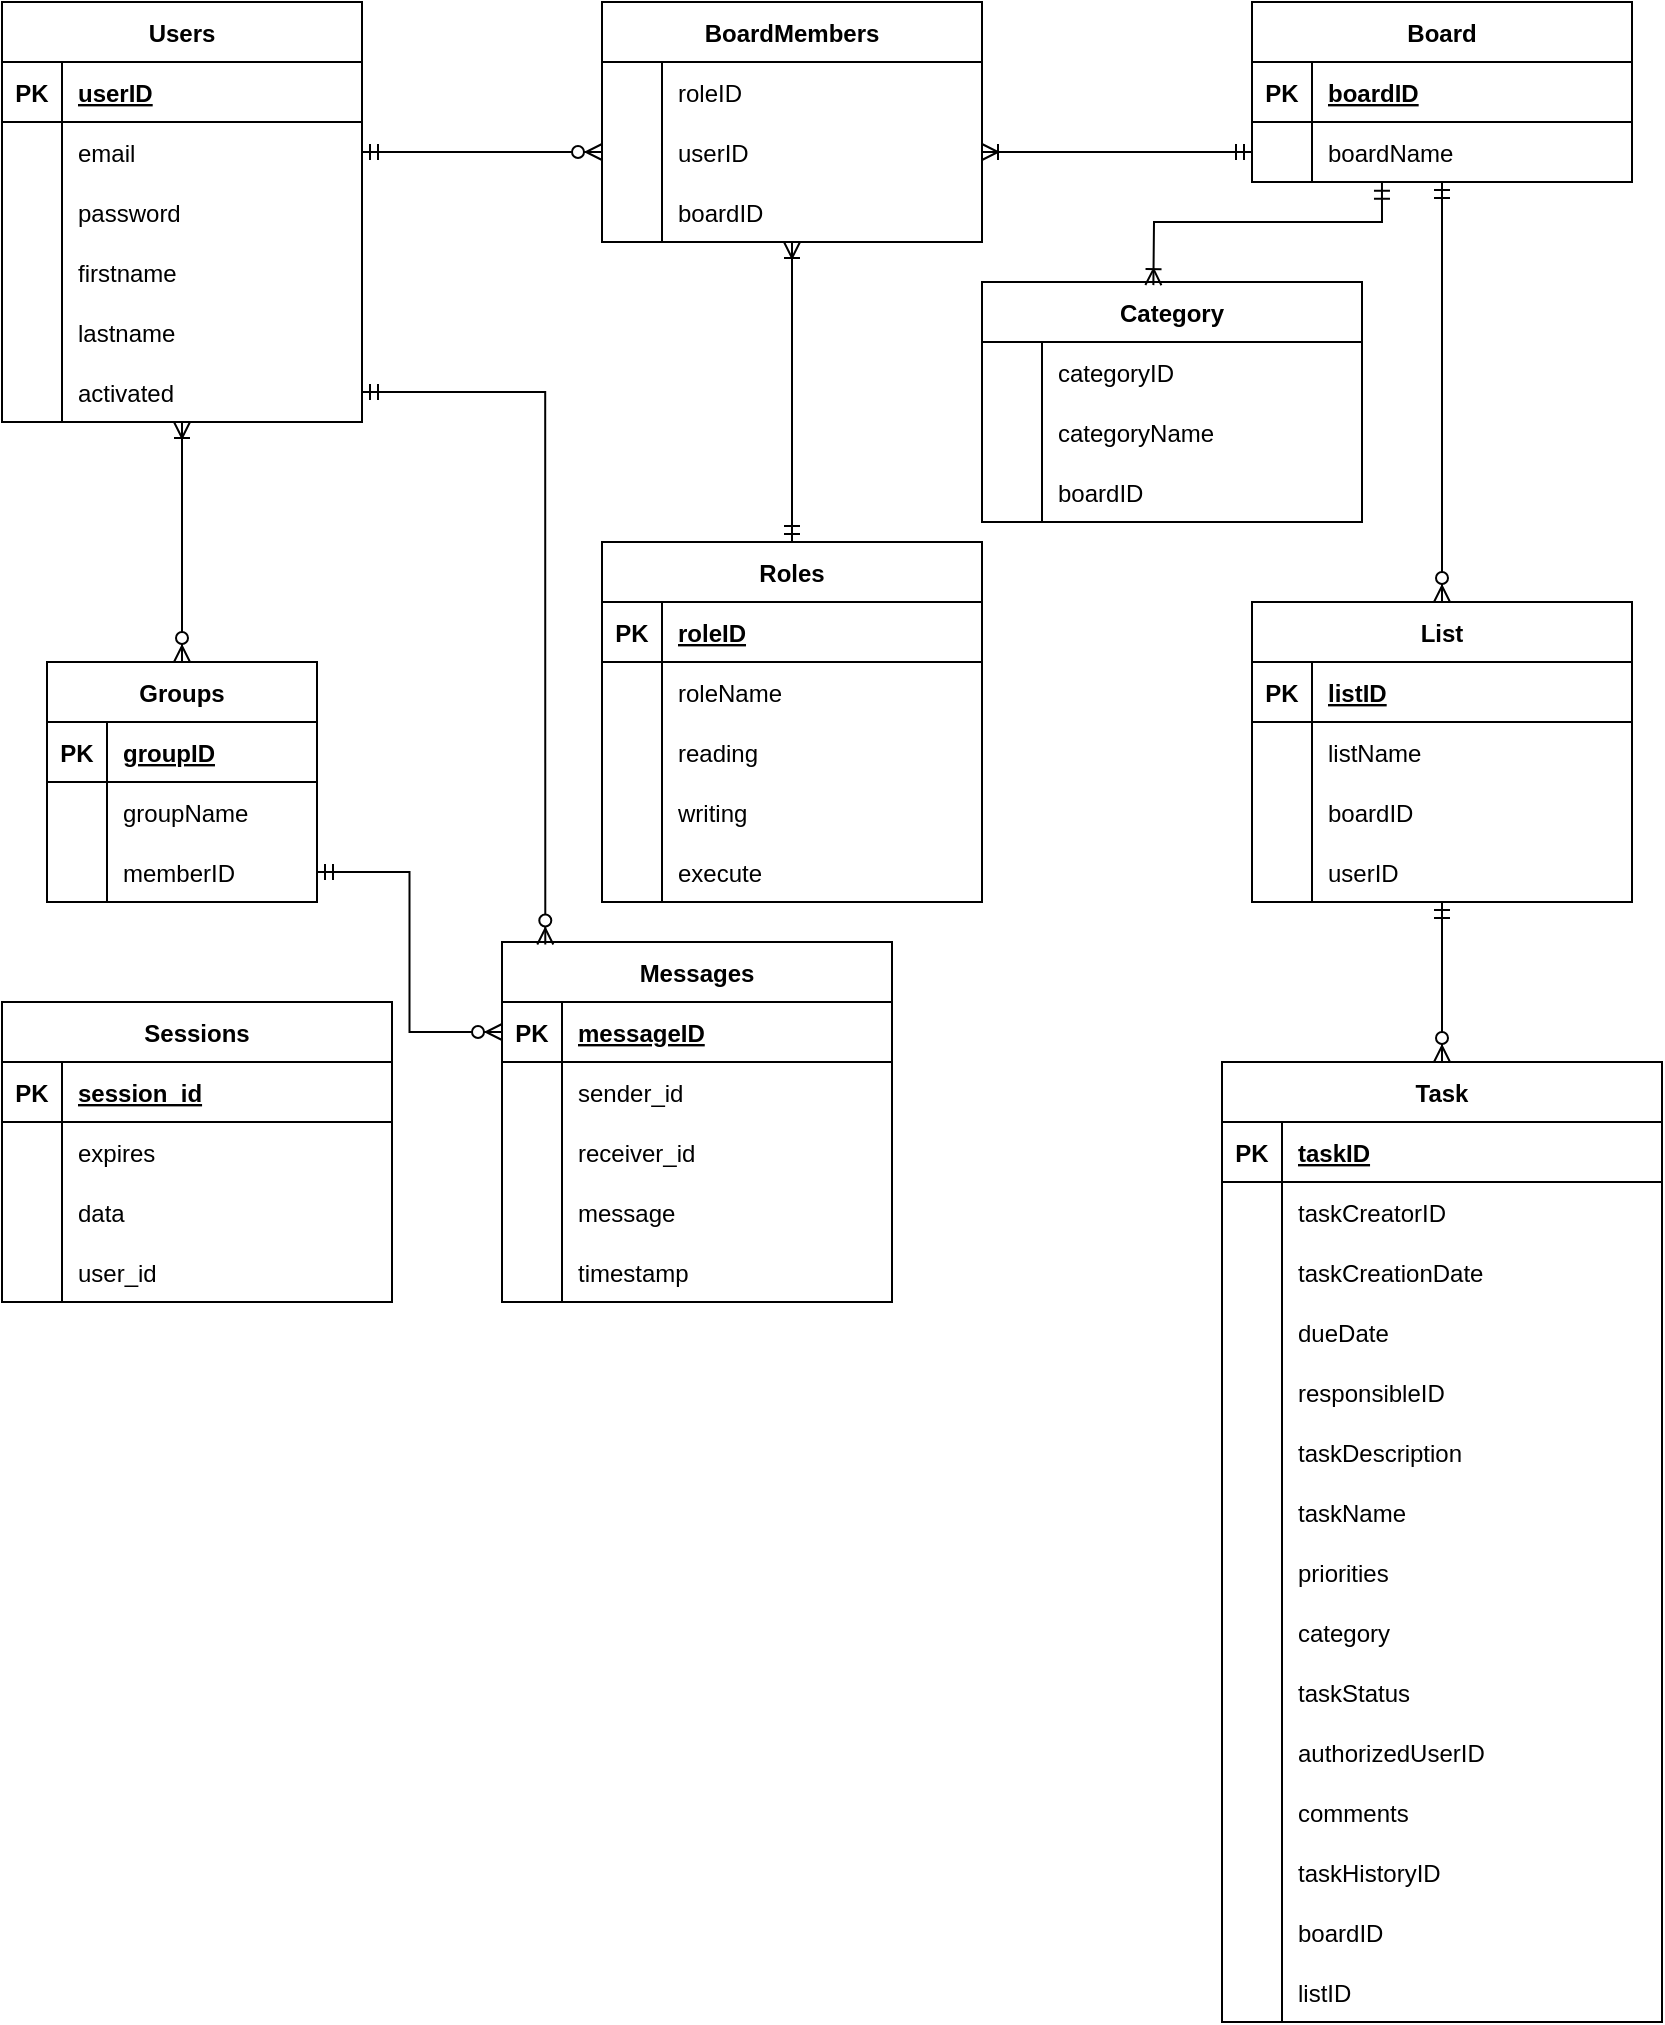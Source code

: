 <mxfile version="26.0.4">
  <diagram id="R2lEEEUBdFMjLlhIrx00" name="Page-1">
    <mxGraphModel dx="1290" dy="629" grid="1" gridSize="10" guides="1" tooltips="1" connect="1" arrows="1" fold="1" page="1" pageScale="1" pageWidth="850" pageHeight="1100" math="0" shadow="0" extFonts="Permanent Marker^https://fonts.googleapis.com/css?family=Permanent+Marker">
      <root>
        <mxCell id="0" />
        <mxCell id="1" parent="0" />
        <mxCell id="H14vQHtZ-bn7fhnPYfxh-172" value="Board" style="shape=table;startSize=30;container=1;collapsible=1;childLayout=tableLayout;fixedRows=1;rowLines=0;fontStyle=1;align=center;resizeLast=1;" parent="1" vertex="1">
          <mxGeometry x="645" y="20" width="190" height="90" as="geometry" />
        </mxCell>
        <mxCell id="H14vQHtZ-bn7fhnPYfxh-173" value="" style="shape=partialRectangle;collapsible=0;dropTarget=0;pointerEvents=0;fillColor=none;points=[[0,0.5],[1,0.5]];portConstraint=eastwest;top=0;left=0;right=0;bottom=1;" parent="H14vQHtZ-bn7fhnPYfxh-172" vertex="1">
          <mxGeometry y="30" width="190" height="30" as="geometry" />
        </mxCell>
        <mxCell id="H14vQHtZ-bn7fhnPYfxh-174" value="PK" style="shape=partialRectangle;overflow=hidden;connectable=0;fillColor=none;top=0;left=0;bottom=0;right=0;fontStyle=1;" parent="H14vQHtZ-bn7fhnPYfxh-173" vertex="1">
          <mxGeometry width="30" height="30" as="geometry">
            <mxRectangle width="30" height="30" as="alternateBounds" />
          </mxGeometry>
        </mxCell>
        <mxCell id="H14vQHtZ-bn7fhnPYfxh-175" value="boardID" style="shape=partialRectangle;overflow=hidden;connectable=0;fillColor=none;top=0;left=0;bottom=0;right=0;align=left;spacingLeft=6;fontStyle=5;" parent="H14vQHtZ-bn7fhnPYfxh-173" vertex="1">
          <mxGeometry x="30" width="160" height="30" as="geometry">
            <mxRectangle width="160" height="30" as="alternateBounds" />
          </mxGeometry>
        </mxCell>
        <mxCell id="H14vQHtZ-bn7fhnPYfxh-176" value="" style="shape=partialRectangle;collapsible=0;dropTarget=0;pointerEvents=0;fillColor=none;points=[[0,0.5],[1,0.5]];portConstraint=eastwest;top=0;left=0;right=0;bottom=0;" parent="H14vQHtZ-bn7fhnPYfxh-172" vertex="1">
          <mxGeometry y="60" width="190" height="30" as="geometry" />
        </mxCell>
        <mxCell id="H14vQHtZ-bn7fhnPYfxh-177" value="" style="shape=partialRectangle;overflow=hidden;connectable=0;fillColor=none;top=0;left=0;bottom=0;right=0;" parent="H14vQHtZ-bn7fhnPYfxh-176" vertex="1">
          <mxGeometry width="30" height="30" as="geometry">
            <mxRectangle width="30" height="30" as="alternateBounds" />
          </mxGeometry>
        </mxCell>
        <mxCell id="H14vQHtZ-bn7fhnPYfxh-178" value="boardName" style="shape=partialRectangle;overflow=hidden;connectable=0;fillColor=none;top=0;left=0;bottom=0;right=0;align=left;spacingLeft=6;" parent="H14vQHtZ-bn7fhnPYfxh-176" vertex="1">
          <mxGeometry x="30" width="160" height="30" as="geometry">
            <mxRectangle width="160" height="30" as="alternateBounds" />
          </mxGeometry>
        </mxCell>
        <mxCell id="H14vQHtZ-bn7fhnPYfxh-179" value="List" style="shape=table;startSize=30;container=1;collapsible=1;childLayout=tableLayout;fixedRows=1;rowLines=0;fontStyle=1;align=center;resizeLast=1;" parent="1" vertex="1">
          <mxGeometry x="645" y="320" width="190" height="150" as="geometry" />
        </mxCell>
        <mxCell id="H14vQHtZ-bn7fhnPYfxh-180" value="" style="shape=partialRectangle;collapsible=0;dropTarget=0;pointerEvents=0;fillColor=none;points=[[0,0.5],[1,0.5]];portConstraint=eastwest;top=0;left=0;right=0;bottom=1;" parent="H14vQHtZ-bn7fhnPYfxh-179" vertex="1">
          <mxGeometry y="30" width="190" height="30" as="geometry" />
        </mxCell>
        <mxCell id="H14vQHtZ-bn7fhnPYfxh-181" value="PK" style="shape=partialRectangle;overflow=hidden;connectable=0;fillColor=none;top=0;left=0;bottom=0;right=0;fontStyle=1;" parent="H14vQHtZ-bn7fhnPYfxh-180" vertex="1">
          <mxGeometry width="30" height="30" as="geometry">
            <mxRectangle width="30" height="30" as="alternateBounds" />
          </mxGeometry>
        </mxCell>
        <mxCell id="H14vQHtZ-bn7fhnPYfxh-182" value="listID" style="shape=partialRectangle;overflow=hidden;connectable=0;fillColor=none;top=0;left=0;bottom=0;right=0;align=left;spacingLeft=6;fontStyle=5;" parent="H14vQHtZ-bn7fhnPYfxh-180" vertex="1">
          <mxGeometry x="30" width="160" height="30" as="geometry">
            <mxRectangle width="160" height="30" as="alternateBounds" />
          </mxGeometry>
        </mxCell>
        <mxCell id="H14vQHtZ-bn7fhnPYfxh-183" value="" style="shape=partialRectangle;collapsible=0;dropTarget=0;pointerEvents=0;fillColor=none;points=[[0,0.5],[1,0.5]];portConstraint=eastwest;top=0;left=0;right=0;bottom=0;" parent="H14vQHtZ-bn7fhnPYfxh-179" vertex="1">
          <mxGeometry y="60" width="190" height="30" as="geometry" />
        </mxCell>
        <mxCell id="H14vQHtZ-bn7fhnPYfxh-184" value="" style="shape=partialRectangle;overflow=hidden;connectable=0;fillColor=none;top=0;left=0;bottom=0;right=0;" parent="H14vQHtZ-bn7fhnPYfxh-183" vertex="1">
          <mxGeometry width="30" height="30" as="geometry">
            <mxRectangle width="30" height="30" as="alternateBounds" />
          </mxGeometry>
        </mxCell>
        <mxCell id="H14vQHtZ-bn7fhnPYfxh-185" value="listName" style="shape=partialRectangle;overflow=hidden;connectable=0;fillColor=none;top=0;left=0;bottom=0;right=0;align=left;spacingLeft=6;" parent="H14vQHtZ-bn7fhnPYfxh-183" vertex="1">
          <mxGeometry x="30" width="160" height="30" as="geometry">
            <mxRectangle width="160" height="30" as="alternateBounds" />
          </mxGeometry>
        </mxCell>
        <mxCell id="H14vQHtZ-bn7fhnPYfxh-186" value="" style="shape=partialRectangle;collapsible=0;dropTarget=0;pointerEvents=0;fillColor=none;points=[[0,0.5],[1,0.5]];portConstraint=eastwest;top=0;left=0;right=0;bottom=0;" parent="H14vQHtZ-bn7fhnPYfxh-179" vertex="1">
          <mxGeometry y="90" width="190" height="30" as="geometry" />
        </mxCell>
        <mxCell id="H14vQHtZ-bn7fhnPYfxh-187" value="" style="shape=partialRectangle;overflow=hidden;connectable=0;fillColor=none;top=0;left=0;bottom=0;right=0;" parent="H14vQHtZ-bn7fhnPYfxh-186" vertex="1">
          <mxGeometry width="30" height="30" as="geometry">
            <mxRectangle width="30" height="30" as="alternateBounds" />
          </mxGeometry>
        </mxCell>
        <mxCell id="H14vQHtZ-bn7fhnPYfxh-188" value="boardID" style="shape=partialRectangle;overflow=hidden;connectable=0;fillColor=none;top=0;left=0;bottom=0;right=0;align=left;spacingLeft=6;" parent="H14vQHtZ-bn7fhnPYfxh-186" vertex="1">
          <mxGeometry x="30" width="160" height="30" as="geometry">
            <mxRectangle width="160" height="30" as="alternateBounds" />
          </mxGeometry>
        </mxCell>
        <mxCell id="H14vQHtZ-bn7fhnPYfxh-189" value="" style="shape=partialRectangle;collapsible=0;dropTarget=0;pointerEvents=0;fillColor=none;points=[[0,0.5],[1,0.5]];portConstraint=eastwest;top=0;left=0;right=0;bottom=0;" parent="H14vQHtZ-bn7fhnPYfxh-179" vertex="1">
          <mxGeometry y="120" width="190" height="30" as="geometry" />
        </mxCell>
        <mxCell id="H14vQHtZ-bn7fhnPYfxh-190" value="" style="shape=partialRectangle;overflow=hidden;connectable=0;fillColor=none;top=0;left=0;bottom=0;right=0;" parent="H14vQHtZ-bn7fhnPYfxh-189" vertex="1">
          <mxGeometry width="30" height="30" as="geometry">
            <mxRectangle width="30" height="30" as="alternateBounds" />
          </mxGeometry>
        </mxCell>
        <mxCell id="H14vQHtZ-bn7fhnPYfxh-191" value="userID" style="shape=partialRectangle;overflow=hidden;connectable=0;fillColor=none;top=0;left=0;bottom=0;right=0;align=left;spacingLeft=6;" parent="H14vQHtZ-bn7fhnPYfxh-189" vertex="1">
          <mxGeometry x="30" width="160" height="30" as="geometry">
            <mxRectangle width="160" height="30" as="alternateBounds" />
          </mxGeometry>
        </mxCell>
        <mxCell id="H14vQHtZ-bn7fhnPYfxh-192" value="Users" style="shape=table;startSize=30;container=1;collapsible=1;childLayout=tableLayout;fixedRows=1;rowLines=0;fontStyle=1;align=center;resizeLast=1;" parent="1" vertex="1">
          <mxGeometry x="20" y="20" width="180" height="210" as="geometry" />
        </mxCell>
        <mxCell id="H14vQHtZ-bn7fhnPYfxh-193" value="" style="shape=partialRectangle;collapsible=0;dropTarget=0;pointerEvents=0;fillColor=none;points=[[0,0.5],[1,0.5]];portConstraint=eastwest;top=0;left=0;right=0;bottom=1;" parent="H14vQHtZ-bn7fhnPYfxh-192" vertex="1">
          <mxGeometry y="30" width="180" height="30" as="geometry" />
        </mxCell>
        <mxCell id="H14vQHtZ-bn7fhnPYfxh-194" value="PK" style="shape=partialRectangle;overflow=hidden;connectable=0;fillColor=none;top=0;left=0;bottom=0;right=0;fontStyle=1;" parent="H14vQHtZ-bn7fhnPYfxh-193" vertex="1">
          <mxGeometry width="30" height="30" as="geometry">
            <mxRectangle width="30" height="30" as="alternateBounds" />
          </mxGeometry>
        </mxCell>
        <mxCell id="H14vQHtZ-bn7fhnPYfxh-195" value="userID" style="shape=partialRectangle;overflow=hidden;connectable=0;fillColor=none;top=0;left=0;bottom=0;right=0;align=left;spacingLeft=6;fontStyle=5;" parent="H14vQHtZ-bn7fhnPYfxh-193" vertex="1">
          <mxGeometry x="30" width="150" height="30" as="geometry">
            <mxRectangle width="150" height="30" as="alternateBounds" />
          </mxGeometry>
        </mxCell>
        <mxCell id="H14vQHtZ-bn7fhnPYfxh-196" value="" style="shape=partialRectangle;collapsible=0;dropTarget=0;pointerEvents=0;fillColor=none;points=[[0,0.5],[1,0.5]];portConstraint=eastwest;top=0;left=0;right=0;bottom=0;" parent="H14vQHtZ-bn7fhnPYfxh-192" vertex="1">
          <mxGeometry y="60" width="180" height="30" as="geometry" />
        </mxCell>
        <mxCell id="H14vQHtZ-bn7fhnPYfxh-197" value="" style="shape=partialRectangle;overflow=hidden;connectable=0;fillColor=none;top=0;left=0;bottom=0;right=0;" parent="H14vQHtZ-bn7fhnPYfxh-196" vertex="1">
          <mxGeometry width="30" height="30" as="geometry">
            <mxRectangle width="30" height="30" as="alternateBounds" />
          </mxGeometry>
        </mxCell>
        <mxCell id="H14vQHtZ-bn7fhnPYfxh-198" value="email" style="shape=partialRectangle;overflow=hidden;connectable=0;fillColor=none;top=0;left=0;bottom=0;right=0;align=left;spacingLeft=6;" parent="H14vQHtZ-bn7fhnPYfxh-196" vertex="1">
          <mxGeometry x="30" width="150" height="30" as="geometry">
            <mxRectangle width="150" height="30" as="alternateBounds" />
          </mxGeometry>
        </mxCell>
        <mxCell id="H14vQHtZ-bn7fhnPYfxh-199" value="" style="shape=partialRectangle;collapsible=0;dropTarget=0;pointerEvents=0;fillColor=none;points=[[0,0.5],[1,0.5]];portConstraint=eastwest;top=0;left=0;right=0;bottom=0;" parent="H14vQHtZ-bn7fhnPYfxh-192" vertex="1">
          <mxGeometry y="90" width="180" height="30" as="geometry" />
        </mxCell>
        <mxCell id="H14vQHtZ-bn7fhnPYfxh-200" value="" style="shape=partialRectangle;overflow=hidden;connectable=0;fillColor=none;top=0;left=0;bottom=0;right=0;" parent="H14vQHtZ-bn7fhnPYfxh-199" vertex="1">
          <mxGeometry width="30" height="30" as="geometry">
            <mxRectangle width="30" height="30" as="alternateBounds" />
          </mxGeometry>
        </mxCell>
        <mxCell id="H14vQHtZ-bn7fhnPYfxh-201" value="password" style="shape=partialRectangle;overflow=hidden;connectable=0;fillColor=none;top=0;left=0;bottom=0;right=0;align=left;spacingLeft=6;" parent="H14vQHtZ-bn7fhnPYfxh-199" vertex="1">
          <mxGeometry x="30" width="150" height="30" as="geometry">
            <mxRectangle width="150" height="30" as="alternateBounds" />
          </mxGeometry>
        </mxCell>
        <mxCell id="H14vQHtZ-bn7fhnPYfxh-202" value="" style="shape=partialRectangle;collapsible=0;dropTarget=0;pointerEvents=0;fillColor=none;points=[[0,0.5],[1,0.5]];portConstraint=eastwest;top=0;left=0;right=0;bottom=0;" parent="H14vQHtZ-bn7fhnPYfxh-192" vertex="1">
          <mxGeometry y="120" width="180" height="30" as="geometry" />
        </mxCell>
        <mxCell id="H14vQHtZ-bn7fhnPYfxh-203" value="" style="shape=partialRectangle;overflow=hidden;connectable=0;fillColor=none;top=0;left=0;bottom=0;right=0;" parent="H14vQHtZ-bn7fhnPYfxh-202" vertex="1">
          <mxGeometry width="30" height="30" as="geometry">
            <mxRectangle width="30" height="30" as="alternateBounds" />
          </mxGeometry>
        </mxCell>
        <mxCell id="H14vQHtZ-bn7fhnPYfxh-204" value="firstname" style="shape=partialRectangle;overflow=hidden;connectable=0;fillColor=none;top=0;left=0;bottom=0;right=0;align=left;spacingLeft=6;" parent="H14vQHtZ-bn7fhnPYfxh-202" vertex="1">
          <mxGeometry x="30" width="150" height="30" as="geometry">
            <mxRectangle width="150" height="30" as="alternateBounds" />
          </mxGeometry>
        </mxCell>
        <mxCell id="H14vQHtZ-bn7fhnPYfxh-205" value="" style="shape=partialRectangle;collapsible=0;dropTarget=0;pointerEvents=0;fillColor=none;points=[[0,0.5],[1,0.5]];portConstraint=eastwest;top=0;left=0;right=0;bottom=0;" parent="H14vQHtZ-bn7fhnPYfxh-192" vertex="1">
          <mxGeometry y="150" width="180" height="30" as="geometry" />
        </mxCell>
        <mxCell id="H14vQHtZ-bn7fhnPYfxh-206" value="" style="shape=partialRectangle;overflow=hidden;connectable=0;fillColor=none;top=0;left=0;bottom=0;right=0;" parent="H14vQHtZ-bn7fhnPYfxh-205" vertex="1">
          <mxGeometry width="30" height="30" as="geometry">
            <mxRectangle width="30" height="30" as="alternateBounds" />
          </mxGeometry>
        </mxCell>
        <mxCell id="H14vQHtZ-bn7fhnPYfxh-207" value="lastname" style="shape=partialRectangle;overflow=hidden;connectable=0;fillColor=none;top=0;left=0;bottom=0;right=0;align=left;spacingLeft=6;" parent="H14vQHtZ-bn7fhnPYfxh-205" vertex="1">
          <mxGeometry x="30" width="150" height="30" as="geometry">
            <mxRectangle width="150" height="30" as="alternateBounds" />
          </mxGeometry>
        </mxCell>
        <mxCell id="H14vQHtZ-bn7fhnPYfxh-208" value="" style="shape=partialRectangle;collapsible=0;dropTarget=0;pointerEvents=0;fillColor=none;points=[[0,0.5],[1,0.5]];portConstraint=eastwest;top=0;left=0;right=0;bottom=0;" parent="H14vQHtZ-bn7fhnPYfxh-192" vertex="1">
          <mxGeometry y="180" width="180" height="30" as="geometry" />
        </mxCell>
        <mxCell id="H14vQHtZ-bn7fhnPYfxh-209" value="" style="shape=partialRectangle;overflow=hidden;connectable=0;fillColor=none;top=0;left=0;bottom=0;right=0;" parent="H14vQHtZ-bn7fhnPYfxh-208" vertex="1">
          <mxGeometry width="30" height="30" as="geometry">
            <mxRectangle width="30" height="30" as="alternateBounds" />
          </mxGeometry>
        </mxCell>
        <mxCell id="H14vQHtZ-bn7fhnPYfxh-210" value="activated" style="shape=partialRectangle;overflow=hidden;connectable=0;fillColor=none;top=0;left=0;bottom=0;right=0;align=left;spacingLeft=6;" parent="H14vQHtZ-bn7fhnPYfxh-208" vertex="1">
          <mxGeometry x="30" width="150" height="30" as="geometry">
            <mxRectangle width="150" height="30" as="alternateBounds" />
          </mxGeometry>
        </mxCell>
        <mxCell id="H14vQHtZ-bn7fhnPYfxh-211" value="Task" style="shape=table;startSize=30;container=1;collapsible=1;childLayout=tableLayout;fixedRows=1;rowLines=0;fontStyle=1;align=center;resizeLast=1;" parent="1" vertex="1">
          <mxGeometry x="630" y="550" width="220" height="480" as="geometry" />
        </mxCell>
        <mxCell id="H14vQHtZ-bn7fhnPYfxh-212" value="" style="shape=partialRectangle;collapsible=0;dropTarget=0;pointerEvents=0;fillColor=none;points=[[0,0.5],[1,0.5]];portConstraint=eastwest;top=0;left=0;right=0;bottom=1;" parent="H14vQHtZ-bn7fhnPYfxh-211" vertex="1">
          <mxGeometry y="30" width="220" height="30" as="geometry" />
        </mxCell>
        <mxCell id="H14vQHtZ-bn7fhnPYfxh-213" value="PK" style="shape=partialRectangle;overflow=hidden;connectable=0;fillColor=none;top=0;left=0;bottom=0;right=0;fontStyle=1;" parent="H14vQHtZ-bn7fhnPYfxh-212" vertex="1">
          <mxGeometry width="30" height="30" as="geometry">
            <mxRectangle width="30" height="30" as="alternateBounds" />
          </mxGeometry>
        </mxCell>
        <mxCell id="H14vQHtZ-bn7fhnPYfxh-214" value="taskID" style="shape=partialRectangle;overflow=hidden;connectable=0;fillColor=none;top=0;left=0;bottom=0;right=0;align=left;spacingLeft=6;fontStyle=5;" parent="H14vQHtZ-bn7fhnPYfxh-212" vertex="1">
          <mxGeometry x="30" width="190" height="30" as="geometry">
            <mxRectangle width="190" height="30" as="alternateBounds" />
          </mxGeometry>
        </mxCell>
        <mxCell id="H14vQHtZ-bn7fhnPYfxh-215" value="" style="shape=partialRectangle;collapsible=0;dropTarget=0;pointerEvents=0;fillColor=none;points=[[0,0.5],[1,0.5]];portConstraint=eastwest;top=0;left=0;right=0;bottom=0;" parent="H14vQHtZ-bn7fhnPYfxh-211" vertex="1">
          <mxGeometry y="60" width="220" height="30" as="geometry" />
        </mxCell>
        <mxCell id="H14vQHtZ-bn7fhnPYfxh-216" value="" style="shape=partialRectangle;overflow=hidden;connectable=0;fillColor=none;top=0;left=0;bottom=0;right=0;" parent="H14vQHtZ-bn7fhnPYfxh-215" vertex="1">
          <mxGeometry width="30" height="30" as="geometry">
            <mxRectangle width="30" height="30" as="alternateBounds" />
          </mxGeometry>
        </mxCell>
        <mxCell id="H14vQHtZ-bn7fhnPYfxh-217" value="taskCreatorID" style="shape=partialRectangle;overflow=hidden;connectable=0;fillColor=none;top=0;left=0;bottom=0;right=0;align=left;spacingLeft=6;" parent="H14vQHtZ-bn7fhnPYfxh-215" vertex="1">
          <mxGeometry x="30" width="190" height="30" as="geometry">
            <mxRectangle width="190" height="30" as="alternateBounds" />
          </mxGeometry>
        </mxCell>
        <mxCell id="H14vQHtZ-bn7fhnPYfxh-221" value="" style="shape=partialRectangle;collapsible=0;dropTarget=0;pointerEvents=0;fillColor=none;points=[[0,0.5],[1,0.5]];portConstraint=eastwest;top=0;left=0;right=0;bottom=0;" parent="H14vQHtZ-bn7fhnPYfxh-211" vertex="1">
          <mxGeometry y="90" width="220" height="30" as="geometry" />
        </mxCell>
        <mxCell id="H14vQHtZ-bn7fhnPYfxh-222" value="" style="shape=partialRectangle;overflow=hidden;connectable=0;fillColor=none;top=0;left=0;bottom=0;right=0;" parent="H14vQHtZ-bn7fhnPYfxh-221" vertex="1">
          <mxGeometry width="30" height="30" as="geometry">
            <mxRectangle width="30" height="30" as="alternateBounds" />
          </mxGeometry>
        </mxCell>
        <mxCell id="H14vQHtZ-bn7fhnPYfxh-223" value="taskCreationDate" style="shape=partialRectangle;overflow=hidden;connectable=0;fillColor=none;top=0;left=0;bottom=0;right=0;align=left;spacingLeft=6;" parent="H14vQHtZ-bn7fhnPYfxh-221" vertex="1">
          <mxGeometry x="30" width="190" height="30" as="geometry">
            <mxRectangle width="190" height="30" as="alternateBounds" />
          </mxGeometry>
        </mxCell>
        <mxCell id="H14vQHtZ-bn7fhnPYfxh-224" value="" style="shape=partialRectangle;collapsible=0;dropTarget=0;pointerEvents=0;fillColor=none;points=[[0,0.5],[1,0.5]];portConstraint=eastwest;top=0;left=0;right=0;bottom=0;" parent="H14vQHtZ-bn7fhnPYfxh-211" vertex="1">
          <mxGeometry y="120" width="220" height="30" as="geometry" />
        </mxCell>
        <mxCell id="H14vQHtZ-bn7fhnPYfxh-225" value="" style="shape=partialRectangle;overflow=hidden;connectable=0;fillColor=none;top=0;left=0;bottom=0;right=0;" parent="H14vQHtZ-bn7fhnPYfxh-224" vertex="1">
          <mxGeometry width="30" height="30" as="geometry">
            <mxRectangle width="30" height="30" as="alternateBounds" />
          </mxGeometry>
        </mxCell>
        <mxCell id="H14vQHtZ-bn7fhnPYfxh-226" value="dueDate" style="shape=partialRectangle;overflow=hidden;connectable=0;fillColor=none;top=0;left=0;bottom=0;right=0;align=left;spacingLeft=6;" parent="H14vQHtZ-bn7fhnPYfxh-224" vertex="1">
          <mxGeometry x="30" width="190" height="30" as="geometry">
            <mxRectangle width="190" height="30" as="alternateBounds" />
          </mxGeometry>
        </mxCell>
        <mxCell id="H14vQHtZ-bn7fhnPYfxh-227" value="" style="shape=partialRectangle;collapsible=0;dropTarget=0;pointerEvents=0;fillColor=none;points=[[0,0.5],[1,0.5]];portConstraint=eastwest;top=0;left=0;right=0;bottom=0;" parent="H14vQHtZ-bn7fhnPYfxh-211" vertex="1">
          <mxGeometry y="150" width="220" height="30" as="geometry" />
        </mxCell>
        <mxCell id="H14vQHtZ-bn7fhnPYfxh-228" value="" style="shape=partialRectangle;overflow=hidden;connectable=0;fillColor=none;top=0;left=0;bottom=0;right=0;" parent="H14vQHtZ-bn7fhnPYfxh-227" vertex="1">
          <mxGeometry width="30" height="30" as="geometry">
            <mxRectangle width="30" height="30" as="alternateBounds" />
          </mxGeometry>
        </mxCell>
        <mxCell id="H14vQHtZ-bn7fhnPYfxh-229" value="responsibleID" style="shape=partialRectangle;overflow=hidden;connectable=0;fillColor=none;top=0;left=0;bottom=0;right=0;align=left;spacingLeft=6;" parent="H14vQHtZ-bn7fhnPYfxh-227" vertex="1">
          <mxGeometry x="30" width="190" height="30" as="geometry">
            <mxRectangle width="190" height="30" as="alternateBounds" />
          </mxGeometry>
        </mxCell>
        <mxCell id="H14vQHtZ-bn7fhnPYfxh-230" value="" style="shape=partialRectangle;collapsible=0;dropTarget=0;pointerEvents=0;fillColor=none;points=[[0,0.5],[1,0.5]];portConstraint=eastwest;top=0;left=0;right=0;bottom=0;" parent="H14vQHtZ-bn7fhnPYfxh-211" vertex="1">
          <mxGeometry y="180" width="220" height="30" as="geometry" />
        </mxCell>
        <mxCell id="H14vQHtZ-bn7fhnPYfxh-231" value="" style="shape=partialRectangle;overflow=hidden;connectable=0;fillColor=none;top=0;left=0;bottom=0;right=0;" parent="H14vQHtZ-bn7fhnPYfxh-230" vertex="1">
          <mxGeometry width="30" height="30" as="geometry">
            <mxRectangle width="30" height="30" as="alternateBounds" />
          </mxGeometry>
        </mxCell>
        <mxCell id="H14vQHtZ-bn7fhnPYfxh-232" value="taskDescription" style="shape=partialRectangle;overflow=hidden;connectable=0;fillColor=none;top=0;left=0;bottom=0;right=0;align=left;spacingLeft=6;" parent="H14vQHtZ-bn7fhnPYfxh-230" vertex="1">
          <mxGeometry x="30" width="190" height="30" as="geometry">
            <mxRectangle width="190" height="30" as="alternateBounds" />
          </mxGeometry>
        </mxCell>
        <mxCell id="H14vQHtZ-bn7fhnPYfxh-233" value="" style="shape=partialRectangle;collapsible=0;dropTarget=0;pointerEvents=0;fillColor=none;points=[[0,0.5],[1,0.5]];portConstraint=eastwest;top=0;left=0;right=0;bottom=0;" parent="H14vQHtZ-bn7fhnPYfxh-211" vertex="1">
          <mxGeometry y="210" width="220" height="30" as="geometry" />
        </mxCell>
        <mxCell id="H14vQHtZ-bn7fhnPYfxh-234" value="" style="shape=partialRectangle;overflow=hidden;connectable=0;fillColor=none;top=0;left=0;bottom=0;right=0;" parent="H14vQHtZ-bn7fhnPYfxh-233" vertex="1">
          <mxGeometry width="30" height="30" as="geometry">
            <mxRectangle width="30" height="30" as="alternateBounds" />
          </mxGeometry>
        </mxCell>
        <mxCell id="H14vQHtZ-bn7fhnPYfxh-235" value="taskName" style="shape=partialRectangle;overflow=hidden;connectable=0;fillColor=none;top=0;left=0;bottom=0;right=0;align=left;spacingLeft=6;" parent="H14vQHtZ-bn7fhnPYfxh-233" vertex="1">
          <mxGeometry x="30" width="190" height="30" as="geometry">
            <mxRectangle width="190" height="30" as="alternateBounds" />
          </mxGeometry>
        </mxCell>
        <mxCell id="H14vQHtZ-bn7fhnPYfxh-236" value="" style="shape=partialRectangle;collapsible=0;dropTarget=0;pointerEvents=0;fillColor=none;points=[[0,0.5],[1,0.5]];portConstraint=eastwest;top=0;left=0;right=0;bottom=0;" parent="H14vQHtZ-bn7fhnPYfxh-211" vertex="1">
          <mxGeometry y="240" width="220" height="30" as="geometry" />
        </mxCell>
        <mxCell id="H14vQHtZ-bn7fhnPYfxh-237" value="" style="shape=partialRectangle;overflow=hidden;connectable=0;fillColor=none;top=0;left=0;bottom=0;right=0;" parent="H14vQHtZ-bn7fhnPYfxh-236" vertex="1">
          <mxGeometry width="30" height="30" as="geometry">
            <mxRectangle width="30" height="30" as="alternateBounds" />
          </mxGeometry>
        </mxCell>
        <mxCell id="H14vQHtZ-bn7fhnPYfxh-238" value="priorities" style="shape=partialRectangle;overflow=hidden;connectable=0;fillColor=none;top=0;left=0;bottom=0;right=0;align=left;spacingLeft=6;" parent="H14vQHtZ-bn7fhnPYfxh-236" vertex="1">
          <mxGeometry x="30" width="190" height="30" as="geometry">
            <mxRectangle width="190" height="30" as="alternateBounds" />
          </mxGeometry>
        </mxCell>
        <mxCell id="H14vQHtZ-bn7fhnPYfxh-239" value="" style="shape=partialRectangle;collapsible=0;dropTarget=0;pointerEvents=0;fillColor=none;points=[[0,0.5],[1,0.5]];portConstraint=eastwest;top=0;left=0;right=0;bottom=0;" parent="H14vQHtZ-bn7fhnPYfxh-211" vertex="1">
          <mxGeometry y="270" width="220" height="30" as="geometry" />
        </mxCell>
        <mxCell id="H14vQHtZ-bn7fhnPYfxh-240" value="" style="shape=partialRectangle;overflow=hidden;connectable=0;fillColor=none;top=0;left=0;bottom=0;right=0;" parent="H14vQHtZ-bn7fhnPYfxh-239" vertex="1">
          <mxGeometry width="30" height="30" as="geometry">
            <mxRectangle width="30" height="30" as="alternateBounds" />
          </mxGeometry>
        </mxCell>
        <mxCell id="H14vQHtZ-bn7fhnPYfxh-241" value="category" style="shape=partialRectangle;overflow=hidden;connectable=0;fillColor=none;top=0;left=0;bottom=0;right=0;align=left;spacingLeft=6;" parent="H14vQHtZ-bn7fhnPYfxh-239" vertex="1">
          <mxGeometry x="30" width="190" height="30" as="geometry">
            <mxRectangle width="190" height="30" as="alternateBounds" />
          </mxGeometry>
        </mxCell>
        <mxCell id="H14vQHtZ-bn7fhnPYfxh-242" value="" style="shape=partialRectangle;collapsible=0;dropTarget=0;pointerEvents=0;fillColor=none;points=[[0,0.5],[1,0.5]];portConstraint=eastwest;top=0;left=0;right=0;bottom=0;" parent="H14vQHtZ-bn7fhnPYfxh-211" vertex="1">
          <mxGeometry y="300" width="220" height="30" as="geometry" />
        </mxCell>
        <mxCell id="H14vQHtZ-bn7fhnPYfxh-243" value="" style="shape=partialRectangle;overflow=hidden;connectable=0;fillColor=none;top=0;left=0;bottom=0;right=0;" parent="H14vQHtZ-bn7fhnPYfxh-242" vertex="1">
          <mxGeometry width="30" height="30" as="geometry">
            <mxRectangle width="30" height="30" as="alternateBounds" />
          </mxGeometry>
        </mxCell>
        <mxCell id="H14vQHtZ-bn7fhnPYfxh-244" value="taskStatus" style="shape=partialRectangle;overflow=hidden;connectable=0;fillColor=none;top=0;left=0;bottom=0;right=0;align=left;spacingLeft=6;" parent="H14vQHtZ-bn7fhnPYfxh-242" vertex="1">
          <mxGeometry x="30" width="190" height="30" as="geometry">
            <mxRectangle width="190" height="30" as="alternateBounds" />
          </mxGeometry>
        </mxCell>
        <mxCell id="H14vQHtZ-bn7fhnPYfxh-245" value="" style="shape=partialRectangle;collapsible=0;dropTarget=0;pointerEvents=0;fillColor=none;points=[[0,0.5],[1,0.5]];portConstraint=eastwest;top=0;left=0;right=0;bottom=0;" parent="H14vQHtZ-bn7fhnPYfxh-211" vertex="1">
          <mxGeometry y="330" width="220" height="30" as="geometry" />
        </mxCell>
        <mxCell id="H14vQHtZ-bn7fhnPYfxh-246" value="" style="shape=partialRectangle;overflow=hidden;connectable=0;fillColor=none;top=0;left=0;bottom=0;right=0;" parent="H14vQHtZ-bn7fhnPYfxh-245" vertex="1">
          <mxGeometry width="30" height="30" as="geometry">
            <mxRectangle width="30" height="30" as="alternateBounds" />
          </mxGeometry>
        </mxCell>
        <mxCell id="H14vQHtZ-bn7fhnPYfxh-247" value="authorizedUserID" style="shape=partialRectangle;overflow=hidden;connectable=0;fillColor=none;top=0;left=0;bottom=0;right=0;align=left;spacingLeft=6;" parent="H14vQHtZ-bn7fhnPYfxh-245" vertex="1">
          <mxGeometry x="30" width="190" height="30" as="geometry">
            <mxRectangle width="190" height="30" as="alternateBounds" />
          </mxGeometry>
        </mxCell>
        <mxCell id="H14vQHtZ-bn7fhnPYfxh-248" value="" style="shape=partialRectangle;collapsible=0;dropTarget=0;pointerEvents=0;fillColor=none;points=[[0,0.5],[1,0.5]];portConstraint=eastwest;top=0;left=0;right=0;bottom=0;" parent="H14vQHtZ-bn7fhnPYfxh-211" vertex="1">
          <mxGeometry y="360" width="220" height="30" as="geometry" />
        </mxCell>
        <mxCell id="H14vQHtZ-bn7fhnPYfxh-249" value="" style="shape=partialRectangle;overflow=hidden;connectable=0;fillColor=none;top=0;left=0;bottom=0;right=0;" parent="H14vQHtZ-bn7fhnPYfxh-248" vertex="1">
          <mxGeometry width="30" height="30" as="geometry">
            <mxRectangle width="30" height="30" as="alternateBounds" />
          </mxGeometry>
        </mxCell>
        <mxCell id="H14vQHtZ-bn7fhnPYfxh-250" value="comments" style="shape=partialRectangle;overflow=hidden;connectable=0;fillColor=none;top=0;left=0;bottom=0;right=0;align=left;spacingLeft=6;" parent="H14vQHtZ-bn7fhnPYfxh-248" vertex="1">
          <mxGeometry x="30" width="190" height="30" as="geometry">
            <mxRectangle width="190" height="30" as="alternateBounds" />
          </mxGeometry>
        </mxCell>
        <mxCell id="H14vQHtZ-bn7fhnPYfxh-251" value="" style="shape=partialRectangle;collapsible=0;dropTarget=0;pointerEvents=0;fillColor=none;points=[[0,0.5],[1,0.5]];portConstraint=eastwest;top=0;left=0;right=0;bottom=0;" parent="H14vQHtZ-bn7fhnPYfxh-211" vertex="1">
          <mxGeometry y="390" width="220" height="30" as="geometry" />
        </mxCell>
        <mxCell id="H14vQHtZ-bn7fhnPYfxh-252" value="" style="shape=partialRectangle;overflow=hidden;connectable=0;fillColor=none;top=0;left=0;bottom=0;right=0;" parent="H14vQHtZ-bn7fhnPYfxh-251" vertex="1">
          <mxGeometry width="30" height="30" as="geometry">
            <mxRectangle width="30" height="30" as="alternateBounds" />
          </mxGeometry>
        </mxCell>
        <mxCell id="H14vQHtZ-bn7fhnPYfxh-253" value="taskHistoryID" style="shape=partialRectangle;overflow=hidden;connectable=0;fillColor=none;top=0;left=0;bottom=0;right=0;align=left;spacingLeft=6;" parent="H14vQHtZ-bn7fhnPYfxh-251" vertex="1">
          <mxGeometry x="30" width="190" height="30" as="geometry">
            <mxRectangle width="190" height="30" as="alternateBounds" />
          </mxGeometry>
        </mxCell>
        <mxCell id="H14vQHtZ-bn7fhnPYfxh-254" value="" style="shape=partialRectangle;collapsible=0;dropTarget=0;pointerEvents=0;fillColor=none;points=[[0,0.5],[1,0.5]];portConstraint=eastwest;top=0;left=0;right=0;bottom=0;" parent="H14vQHtZ-bn7fhnPYfxh-211" vertex="1">
          <mxGeometry y="420" width="220" height="30" as="geometry" />
        </mxCell>
        <mxCell id="H14vQHtZ-bn7fhnPYfxh-255" value="" style="shape=partialRectangle;overflow=hidden;connectable=0;fillColor=none;top=0;left=0;bottom=0;right=0;" parent="H14vQHtZ-bn7fhnPYfxh-254" vertex="1">
          <mxGeometry width="30" height="30" as="geometry">
            <mxRectangle width="30" height="30" as="alternateBounds" />
          </mxGeometry>
        </mxCell>
        <mxCell id="H14vQHtZ-bn7fhnPYfxh-256" value="boardID" style="shape=partialRectangle;overflow=hidden;connectable=0;fillColor=none;top=0;left=0;bottom=0;right=0;align=left;spacingLeft=6;" parent="H14vQHtZ-bn7fhnPYfxh-254" vertex="1">
          <mxGeometry x="30" width="190" height="30" as="geometry">
            <mxRectangle width="190" height="30" as="alternateBounds" />
          </mxGeometry>
        </mxCell>
        <mxCell id="H14vQHtZ-bn7fhnPYfxh-257" value="" style="shape=partialRectangle;collapsible=0;dropTarget=0;pointerEvents=0;fillColor=none;points=[[0,0.5],[1,0.5]];portConstraint=eastwest;top=0;left=0;right=0;bottom=0;" parent="H14vQHtZ-bn7fhnPYfxh-211" vertex="1">
          <mxGeometry y="450" width="220" height="30" as="geometry" />
        </mxCell>
        <mxCell id="H14vQHtZ-bn7fhnPYfxh-258" value="" style="shape=partialRectangle;overflow=hidden;connectable=0;fillColor=none;top=0;left=0;bottom=0;right=0;" parent="H14vQHtZ-bn7fhnPYfxh-257" vertex="1">
          <mxGeometry width="30" height="30" as="geometry">
            <mxRectangle width="30" height="30" as="alternateBounds" />
          </mxGeometry>
        </mxCell>
        <mxCell id="H14vQHtZ-bn7fhnPYfxh-259" value="listID" style="shape=partialRectangle;overflow=hidden;connectable=0;fillColor=none;top=0;left=0;bottom=0;right=0;align=left;spacingLeft=6;" parent="H14vQHtZ-bn7fhnPYfxh-257" vertex="1">
          <mxGeometry x="30" width="190" height="30" as="geometry">
            <mxRectangle width="190" height="30" as="alternateBounds" />
          </mxGeometry>
        </mxCell>
        <mxCell id="H14vQHtZ-bn7fhnPYfxh-260" value="Messages" style="shape=table;startSize=30;container=1;collapsible=1;childLayout=tableLayout;fixedRows=1;rowLines=0;fontStyle=1;align=center;resizeLast=1;" parent="1" vertex="1">
          <mxGeometry x="270" y="490" width="195" height="180" as="geometry" />
        </mxCell>
        <mxCell id="H14vQHtZ-bn7fhnPYfxh-261" value="" style="shape=partialRectangle;collapsible=0;dropTarget=0;pointerEvents=0;fillColor=none;points=[[0,0.5],[1,0.5]];portConstraint=eastwest;top=0;left=0;right=0;bottom=1;" parent="H14vQHtZ-bn7fhnPYfxh-260" vertex="1">
          <mxGeometry y="30" width="195" height="30" as="geometry" />
        </mxCell>
        <mxCell id="H14vQHtZ-bn7fhnPYfxh-262" value="PK" style="shape=partialRectangle;overflow=hidden;connectable=0;fillColor=none;top=0;left=0;bottom=0;right=0;fontStyle=1;" parent="H14vQHtZ-bn7fhnPYfxh-261" vertex="1">
          <mxGeometry width="30" height="30" as="geometry">
            <mxRectangle width="30" height="30" as="alternateBounds" />
          </mxGeometry>
        </mxCell>
        <mxCell id="H14vQHtZ-bn7fhnPYfxh-263" value="messageID" style="shape=partialRectangle;overflow=hidden;connectable=0;fillColor=none;top=0;left=0;bottom=0;right=0;align=left;spacingLeft=6;fontStyle=5;" parent="H14vQHtZ-bn7fhnPYfxh-261" vertex="1">
          <mxGeometry x="30" width="165" height="30" as="geometry">
            <mxRectangle width="165" height="30" as="alternateBounds" />
          </mxGeometry>
        </mxCell>
        <mxCell id="H14vQHtZ-bn7fhnPYfxh-264" value="" style="shape=partialRectangle;collapsible=0;dropTarget=0;pointerEvents=0;fillColor=none;points=[[0,0.5],[1,0.5]];portConstraint=eastwest;top=0;left=0;right=0;bottom=0;" parent="H14vQHtZ-bn7fhnPYfxh-260" vertex="1">
          <mxGeometry y="60" width="195" height="30" as="geometry" />
        </mxCell>
        <mxCell id="H14vQHtZ-bn7fhnPYfxh-265" value="" style="shape=partialRectangle;overflow=hidden;connectable=0;fillColor=none;top=0;left=0;bottom=0;right=0;" parent="H14vQHtZ-bn7fhnPYfxh-264" vertex="1">
          <mxGeometry width="30" height="30" as="geometry">
            <mxRectangle width="30" height="30" as="alternateBounds" />
          </mxGeometry>
        </mxCell>
        <mxCell id="H14vQHtZ-bn7fhnPYfxh-266" value="sender_id" style="shape=partialRectangle;overflow=hidden;connectable=0;fillColor=none;top=0;left=0;bottom=0;right=0;align=left;spacingLeft=6;" parent="H14vQHtZ-bn7fhnPYfxh-264" vertex="1">
          <mxGeometry x="30" width="165" height="30" as="geometry">
            <mxRectangle width="165" height="30" as="alternateBounds" />
          </mxGeometry>
        </mxCell>
        <mxCell id="H14vQHtZ-bn7fhnPYfxh-267" value="" style="shape=partialRectangle;collapsible=0;dropTarget=0;pointerEvents=0;fillColor=none;points=[[0,0.5],[1,0.5]];portConstraint=eastwest;top=0;left=0;right=0;bottom=0;" parent="H14vQHtZ-bn7fhnPYfxh-260" vertex="1">
          <mxGeometry y="90" width="195" height="30" as="geometry" />
        </mxCell>
        <mxCell id="H14vQHtZ-bn7fhnPYfxh-268" value="" style="shape=partialRectangle;overflow=hidden;connectable=0;fillColor=none;top=0;left=0;bottom=0;right=0;" parent="H14vQHtZ-bn7fhnPYfxh-267" vertex="1">
          <mxGeometry width="30" height="30" as="geometry">
            <mxRectangle width="30" height="30" as="alternateBounds" />
          </mxGeometry>
        </mxCell>
        <mxCell id="H14vQHtZ-bn7fhnPYfxh-269" value="receiver_id" style="shape=partialRectangle;overflow=hidden;connectable=0;fillColor=none;top=0;left=0;bottom=0;right=0;align=left;spacingLeft=6;" parent="H14vQHtZ-bn7fhnPYfxh-267" vertex="1">
          <mxGeometry x="30" width="165" height="30" as="geometry">
            <mxRectangle width="165" height="30" as="alternateBounds" />
          </mxGeometry>
        </mxCell>
        <mxCell id="H14vQHtZ-bn7fhnPYfxh-270" value="" style="shape=partialRectangle;collapsible=0;dropTarget=0;pointerEvents=0;fillColor=none;points=[[0,0.5],[1,0.5]];portConstraint=eastwest;top=0;left=0;right=0;bottom=0;" parent="H14vQHtZ-bn7fhnPYfxh-260" vertex="1">
          <mxGeometry y="120" width="195" height="30" as="geometry" />
        </mxCell>
        <mxCell id="H14vQHtZ-bn7fhnPYfxh-271" value="" style="shape=partialRectangle;overflow=hidden;connectable=0;fillColor=none;top=0;left=0;bottom=0;right=0;" parent="H14vQHtZ-bn7fhnPYfxh-270" vertex="1">
          <mxGeometry width="30" height="30" as="geometry">
            <mxRectangle width="30" height="30" as="alternateBounds" />
          </mxGeometry>
        </mxCell>
        <mxCell id="H14vQHtZ-bn7fhnPYfxh-272" value="message" style="shape=partialRectangle;overflow=hidden;connectable=0;fillColor=none;top=0;left=0;bottom=0;right=0;align=left;spacingLeft=6;" parent="H14vQHtZ-bn7fhnPYfxh-270" vertex="1">
          <mxGeometry x="30" width="165" height="30" as="geometry">
            <mxRectangle width="165" height="30" as="alternateBounds" />
          </mxGeometry>
        </mxCell>
        <mxCell id="H14vQHtZ-bn7fhnPYfxh-273" value="" style="shape=partialRectangle;collapsible=0;dropTarget=0;pointerEvents=0;fillColor=none;points=[[0,0.5],[1,0.5]];portConstraint=eastwest;top=0;left=0;right=0;bottom=0;" parent="H14vQHtZ-bn7fhnPYfxh-260" vertex="1">
          <mxGeometry y="150" width="195" height="30" as="geometry" />
        </mxCell>
        <mxCell id="H14vQHtZ-bn7fhnPYfxh-274" value="" style="shape=partialRectangle;overflow=hidden;connectable=0;fillColor=none;top=0;left=0;bottom=0;right=0;" parent="H14vQHtZ-bn7fhnPYfxh-273" vertex="1">
          <mxGeometry width="30" height="30" as="geometry">
            <mxRectangle width="30" height="30" as="alternateBounds" />
          </mxGeometry>
        </mxCell>
        <mxCell id="H14vQHtZ-bn7fhnPYfxh-275" value="timestamp" style="shape=partialRectangle;overflow=hidden;connectable=0;fillColor=none;top=0;left=0;bottom=0;right=0;align=left;spacingLeft=6;" parent="H14vQHtZ-bn7fhnPYfxh-273" vertex="1">
          <mxGeometry x="30" width="165" height="30" as="geometry">
            <mxRectangle width="165" height="30" as="alternateBounds" />
          </mxGeometry>
        </mxCell>
        <mxCell id="H14vQHtZ-bn7fhnPYfxh-276" value="Groups" style="shape=table;startSize=30;container=1;collapsible=1;childLayout=tableLayout;fixedRows=1;rowLines=0;fontStyle=1;align=center;resizeLast=1;" parent="1" vertex="1">
          <mxGeometry x="42.5" y="350" width="135" height="120" as="geometry" />
        </mxCell>
        <mxCell id="H14vQHtZ-bn7fhnPYfxh-277" value="" style="shape=partialRectangle;collapsible=0;dropTarget=0;pointerEvents=0;fillColor=none;points=[[0,0.5],[1,0.5]];portConstraint=eastwest;top=0;left=0;right=0;bottom=1;" parent="H14vQHtZ-bn7fhnPYfxh-276" vertex="1">
          <mxGeometry y="30" width="135" height="30" as="geometry" />
        </mxCell>
        <mxCell id="H14vQHtZ-bn7fhnPYfxh-278" value="PK" style="shape=partialRectangle;overflow=hidden;connectable=0;fillColor=none;top=0;left=0;bottom=0;right=0;fontStyle=1;" parent="H14vQHtZ-bn7fhnPYfxh-277" vertex="1">
          <mxGeometry width="30" height="30" as="geometry">
            <mxRectangle width="30" height="30" as="alternateBounds" />
          </mxGeometry>
        </mxCell>
        <mxCell id="H14vQHtZ-bn7fhnPYfxh-279" value="groupID" style="shape=partialRectangle;overflow=hidden;connectable=0;fillColor=none;top=0;left=0;bottom=0;right=0;align=left;spacingLeft=6;fontStyle=5;" parent="H14vQHtZ-bn7fhnPYfxh-277" vertex="1">
          <mxGeometry x="30" width="105" height="30" as="geometry">
            <mxRectangle width="105" height="30" as="alternateBounds" />
          </mxGeometry>
        </mxCell>
        <mxCell id="H14vQHtZ-bn7fhnPYfxh-280" value="" style="shape=partialRectangle;collapsible=0;dropTarget=0;pointerEvents=0;fillColor=none;points=[[0,0.5],[1,0.5]];portConstraint=eastwest;top=0;left=0;right=0;bottom=0;" parent="H14vQHtZ-bn7fhnPYfxh-276" vertex="1">
          <mxGeometry y="60" width="135" height="30" as="geometry" />
        </mxCell>
        <mxCell id="H14vQHtZ-bn7fhnPYfxh-281" value="" style="shape=partialRectangle;overflow=hidden;connectable=0;fillColor=none;top=0;left=0;bottom=0;right=0;" parent="H14vQHtZ-bn7fhnPYfxh-280" vertex="1">
          <mxGeometry width="30" height="30" as="geometry">
            <mxRectangle width="30" height="30" as="alternateBounds" />
          </mxGeometry>
        </mxCell>
        <mxCell id="H14vQHtZ-bn7fhnPYfxh-282" value="groupName" style="shape=partialRectangle;overflow=hidden;connectable=0;fillColor=none;top=0;left=0;bottom=0;right=0;align=left;spacingLeft=6;" parent="H14vQHtZ-bn7fhnPYfxh-280" vertex="1">
          <mxGeometry x="30" width="105" height="30" as="geometry">
            <mxRectangle width="105" height="30" as="alternateBounds" />
          </mxGeometry>
        </mxCell>
        <mxCell id="H14vQHtZ-bn7fhnPYfxh-283" value="" style="shape=partialRectangle;collapsible=0;dropTarget=0;pointerEvents=0;fillColor=none;points=[[0,0.5],[1,0.5]];portConstraint=eastwest;top=0;left=0;right=0;bottom=0;" parent="H14vQHtZ-bn7fhnPYfxh-276" vertex="1">
          <mxGeometry y="90" width="135" height="30" as="geometry" />
        </mxCell>
        <mxCell id="H14vQHtZ-bn7fhnPYfxh-284" value="" style="shape=partialRectangle;overflow=hidden;connectable=0;fillColor=none;top=0;left=0;bottom=0;right=0;" parent="H14vQHtZ-bn7fhnPYfxh-283" vertex="1">
          <mxGeometry width="30" height="30" as="geometry">
            <mxRectangle width="30" height="30" as="alternateBounds" />
          </mxGeometry>
        </mxCell>
        <mxCell id="H14vQHtZ-bn7fhnPYfxh-285" value="memberID" style="shape=partialRectangle;overflow=hidden;connectable=0;fillColor=none;top=0;left=0;bottom=0;right=0;align=left;spacingLeft=6;" parent="H14vQHtZ-bn7fhnPYfxh-283" vertex="1">
          <mxGeometry x="30" width="105" height="30" as="geometry">
            <mxRectangle width="105" height="30" as="alternateBounds" />
          </mxGeometry>
        </mxCell>
        <mxCell id="H14vQHtZ-bn7fhnPYfxh-286" value="Sessions" style="shape=table;startSize=30;container=1;collapsible=1;childLayout=tableLayout;fixedRows=1;rowLines=0;fontStyle=1;align=center;resizeLast=1;" parent="1" vertex="1">
          <mxGeometry x="20" y="520" width="195" height="150" as="geometry" />
        </mxCell>
        <mxCell id="H14vQHtZ-bn7fhnPYfxh-287" value="" style="shape=partialRectangle;collapsible=0;dropTarget=0;pointerEvents=0;fillColor=none;points=[[0,0.5],[1,0.5]];portConstraint=eastwest;top=0;left=0;right=0;bottom=1;" parent="H14vQHtZ-bn7fhnPYfxh-286" vertex="1">
          <mxGeometry y="30" width="195" height="30" as="geometry" />
        </mxCell>
        <mxCell id="H14vQHtZ-bn7fhnPYfxh-288" value="PK" style="shape=partialRectangle;overflow=hidden;connectable=0;fillColor=none;top=0;left=0;bottom=0;right=0;fontStyle=1;" parent="H14vQHtZ-bn7fhnPYfxh-287" vertex="1">
          <mxGeometry width="30" height="30" as="geometry">
            <mxRectangle width="30" height="30" as="alternateBounds" />
          </mxGeometry>
        </mxCell>
        <mxCell id="H14vQHtZ-bn7fhnPYfxh-289" value="session_id" style="shape=partialRectangle;overflow=hidden;connectable=0;fillColor=none;top=0;left=0;bottom=0;right=0;align=left;spacingLeft=6;fontStyle=5;" parent="H14vQHtZ-bn7fhnPYfxh-287" vertex="1">
          <mxGeometry x="30" width="165" height="30" as="geometry">
            <mxRectangle width="165" height="30" as="alternateBounds" />
          </mxGeometry>
        </mxCell>
        <mxCell id="H14vQHtZ-bn7fhnPYfxh-290" value="" style="shape=partialRectangle;collapsible=0;dropTarget=0;pointerEvents=0;fillColor=none;points=[[0,0.5],[1,0.5]];portConstraint=eastwest;top=0;left=0;right=0;bottom=0;" parent="H14vQHtZ-bn7fhnPYfxh-286" vertex="1">
          <mxGeometry y="60" width="195" height="30" as="geometry" />
        </mxCell>
        <mxCell id="H14vQHtZ-bn7fhnPYfxh-291" value="" style="shape=partialRectangle;overflow=hidden;connectable=0;fillColor=none;top=0;left=0;bottom=0;right=0;" parent="H14vQHtZ-bn7fhnPYfxh-290" vertex="1">
          <mxGeometry width="30" height="30" as="geometry">
            <mxRectangle width="30" height="30" as="alternateBounds" />
          </mxGeometry>
        </mxCell>
        <mxCell id="H14vQHtZ-bn7fhnPYfxh-292" value="expires" style="shape=partialRectangle;overflow=hidden;connectable=0;fillColor=none;top=0;left=0;bottom=0;right=0;align=left;spacingLeft=6;" parent="H14vQHtZ-bn7fhnPYfxh-290" vertex="1">
          <mxGeometry x="30" width="165" height="30" as="geometry">
            <mxRectangle width="165" height="30" as="alternateBounds" />
          </mxGeometry>
        </mxCell>
        <mxCell id="H14vQHtZ-bn7fhnPYfxh-293" value="" style="shape=partialRectangle;collapsible=0;dropTarget=0;pointerEvents=0;fillColor=none;points=[[0,0.5],[1,0.5]];portConstraint=eastwest;top=0;left=0;right=0;bottom=0;" parent="H14vQHtZ-bn7fhnPYfxh-286" vertex="1">
          <mxGeometry y="90" width="195" height="30" as="geometry" />
        </mxCell>
        <mxCell id="H14vQHtZ-bn7fhnPYfxh-294" value="" style="shape=partialRectangle;overflow=hidden;connectable=0;fillColor=none;top=0;left=0;bottom=0;right=0;" parent="H14vQHtZ-bn7fhnPYfxh-293" vertex="1">
          <mxGeometry width="30" height="30" as="geometry">
            <mxRectangle width="30" height="30" as="alternateBounds" />
          </mxGeometry>
        </mxCell>
        <mxCell id="H14vQHtZ-bn7fhnPYfxh-295" value="data" style="shape=partialRectangle;overflow=hidden;connectable=0;fillColor=none;top=0;left=0;bottom=0;right=0;align=left;spacingLeft=6;" parent="H14vQHtZ-bn7fhnPYfxh-293" vertex="1">
          <mxGeometry x="30" width="165" height="30" as="geometry">
            <mxRectangle width="165" height="30" as="alternateBounds" />
          </mxGeometry>
        </mxCell>
        <mxCell id="H14vQHtZ-bn7fhnPYfxh-296" value="" style="shape=partialRectangle;collapsible=0;dropTarget=0;pointerEvents=0;fillColor=none;points=[[0,0.5],[1,0.5]];portConstraint=eastwest;top=0;left=0;right=0;bottom=0;" parent="H14vQHtZ-bn7fhnPYfxh-286" vertex="1">
          <mxGeometry y="120" width="195" height="30" as="geometry" />
        </mxCell>
        <mxCell id="H14vQHtZ-bn7fhnPYfxh-297" value="" style="shape=partialRectangle;overflow=hidden;connectable=0;fillColor=none;top=0;left=0;bottom=0;right=0;" parent="H14vQHtZ-bn7fhnPYfxh-296" vertex="1">
          <mxGeometry width="30" height="30" as="geometry">
            <mxRectangle width="30" height="30" as="alternateBounds" />
          </mxGeometry>
        </mxCell>
        <mxCell id="H14vQHtZ-bn7fhnPYfxh-298" value="user_id" style="shape=partialRectangle;overflow=hidden;connectable=0;fillColor=none;top=0;left=0;bottom=0;right=0;align=left;spacingLeft=6;" parent="H14vQHtZ-bn7fhnPYfxh-296" vertex="1">
          <mxGeometry x="30" width="165" height="30" as="geometry">
            <mxRectangle width="165" height="30" as="alternateBounds" />
          </mxGeometry>
        </mxCell>
        <mxCell id="H14vQHtZ-bn7fhnPYfxh-299" value="Roles" style="shape=table;startSize=30;container=1;collapsible=1;childLayout=tableLayout;fixedRows=1;rowLines=0;fontStyle=1;align=center;resizeLast=1;" parent="1" vertex="1">
          <mxGeometry x="320" y="290" width="190" height="180" as="geometry" />
        </mxCell>
        <mxCell id="H14vQHtZ-bn7fhnPYfxh-300" value="" style="shape=partialRectangle;collapsible=0;dropTarget=0;pointerEvents=0;fillColor=none;points=[[0,0.5],[1,0.5]];portConstraint=eastwest;top=0;left=0;right=0;bottom=1;" parent="H14vQHtZ-bn7fhnPYfxh-299" vertex="1">
          <mxGeometry y="30" width="190" height="30" as="geometry" />
        </mxCell>
        <mxCell id="H14vQHtZ-bn7fhnPYfxh-301" value="PK" style="shape=partialRectangle;overflow=hidden;connectable=0;fillColor=none;top=0;left=0;bottom=0;right=0;fontStyle=1;" parent="H14vQHtZ-bn7fhnPYfxh-300" vertex="1">
          <mxGeometry width="30" height="30" as="geometry">
            <mxRectangle width="30" height="30" as="alternateBounds" />
          </mxGeometry>
        </mxCell>
        <mxCell id="H14vQHtZ-bn7fhnPYfxh-302" value="roleID" style="shape=partialRectangle;overflow=hidden;connectable=0;fillColor=none;top=0;left=0;bottom=0;right=0;align=left;spacingLeft=6;fontStyle=5;" parent="H14vQHtZ-bn7fhnPYfxh-300" vertex="1">
          <mxGeometry x="30" width="160" height="30" as="geometry">
            <mxRectangle width="160" height="30" as="alternateBounds" />
          </mxGeometry>
        </mxCell>
        <mxCell id="H14vQHtZ-bn7fhnPYfxh-303" value="" style="shape=partialRectangle;collapsible=0;dropTarget=0;pointerEvents=0;fillColor=none;points=[[0,0.5],[1,0.5]];portConstraint=eastwest;top=0;left=0;right=0;bottom=0;" parent="H14vQHtZ-bn7fhnPYfxh-299" vertex="1">
          <mxGeometry y="60" width="190" height="30" as="geometry" />
        </mxCell>
        <mxCell id="H14vQHtZ-bn7fhnPYfxh-304" value="" style="shape=partialRectangle;overflow=hidden;connectable=0;fillColor=none;top=0;left=0;bottom=0;right=0;" parent="H14vQHtZ-bn7fhnPYfxh-303" vertex="1">
          <mxGeometry width="30" height="30" as="geometry">
            <mxRectangle width="30" height="30" as="alternateBounds" />
          </mxGeometry>
        </mxCell>
        <mxCell id="H14vQHtZ-bn7fhnPYfxh-305" value="roleName" style="shape=partialRectangle;overflow=hidden;connectable=0;fillColor=none;top=0;left=0;bottom=0;right=0;align=left;spacingLeft=6;" parent="H14vQHtZ-bn7fhnPYfxh-303" vertex="1">
          <mxGeometry x="30" width="160" height="30" as="geometry">
            <mxRectangle width="160" height="30" as="alternateBounds" />
          </mxGeometry>
        </mxCell>
        <mxCell id="H14vQHtZ-bn7fhnPYfxh-306" value="" style="shape=partialRectangle;collapsible=0;dropTarget=0;pointerEvents=0;fillColor=none;points=[[0,0.5],[1,0.5]];portConstraint=eastwest;top=0;left=0;right=0;bottom=0;" parent="H14vQHtZ-bn7fhnPYfxh-299" vertex="1">
          <mxGeometry y="90" width="190" height="30" as="geometry" />
        </mxCell>
        <mxCell id="H14vQHtZ-bn7fhnPYfxh-307" value="" style="shape=partialRectangle;overflow=hidden;connectable=0;fillColor=none;top=0;left=0;bottom=0;right=0;" parent="H14vQHtZ-bn7fhnPYfxh-306" vertex="1">
          <mxGeometry width="30" height="30" as="geometry">
            <mxRectangle width="30" height="30" as="alternateBounds" />
          </mxGeometry>
        </mxCell>
        <mxCell id="H14vQHtZ-bn7fhnPYfxh-308" value="reading" style="shape=partialRectangle;overflow=hidden;connectable=0;fillColor=none;top=0;left=0;bottom=0;right=0;align=left;spacingLeft=6;" parent="H14vQHtZ-bn7fhnPYfxh-306" vertex="1">
          <mxGeometry x="30" width="160" height="30" as="geometry">
            <mxRectangle width="160" height="30" as="alternateBounds" />
          </mxGeometry>
        </mxCell>
        <mxCell id="H14vQHtZ-bn7fhnPYfxh-309" value="" style="shape=partialRectangle;collapsible=0;dropTarget=0;pointerEvents=0;fillColor=none;points=[[0,0.5],[1,0.5]];portConstraint=eastwest;top=0;left=0;right=0;bottom=0;" parent="H14vQHtZ-bn7fhnPYfxh-299" vertex="1">
          <mxGeometry y="120" width="190" height="30" as="geometry" />
        </mxCell>
        <mxCell id="H14vQHtZ-bn7fhnPYfxh-310" value="" style="shape=partialRectangle;overflow=hidden;connectable=0;fillColor=none;top=0;left=0;bottom=0;right=0;" parent="H14vQHtZ-bn7fhnPYfxh-309" vertex="1">
          <mxGeometry width="30" height="30" as="geometry">
            <mxRectangle width="30" height="30" as="alternateBounds" />
          </mxGeometry>
        </mxCell>
        <mxCell id="H14vQHtZ-bn7fhnPYfxh-311" value="writing" style="shape=partialRectangle;overflow=hidden;connectable=0;fillColor=none;top=0;left=0;bottom=0;right=0;align=left;spacingLeft=6;" parent="H14vQHtZ-bn7fhnPYfxh-309" vertex="1">
          <mxGeometry x="30" width="160" height="30" as="geometry">
            <mxRectangle width="160" height="30" as="alternateBounds" />
          </mxGeometry>
        </mxCell>
        <mxCell id="H14vQHtZ-bn7fhnPYfxh-312" value="" style="shape=partialRectangle;collapsible=0;dropTarget=0;pointerEvents=0;fillColor=none;points=[[0,0.5],[1,0.5]];portConstraint=eastwest;top=0;left=0;right=0;bottom=0;" parent="H14vQHtZ-bn7fhnPYfxh-299" vertex="1">
          <mxGeometry y="150" width="190" height="30" as="geometry" />
        </mxCell>
        <mxCell id="H14vQHtZ-bn7fhnPYfxh-313" value="" style="shape=partialRectangle;overflow=hidden;connectable=0;fillColor=none;top=0;left=0;bottom=0;right=0;" parent="H14vQHtZ-bn7fhnPYfxh-312" vertex="1">
          <mxGeometry width="30" height="30" as="geometry">
            <mxRectangle width="30" height="30" as="alternateBounds" />
          </mxGeometry>
        </mxCell>
        <mxCell id="H14vQHtZ-bn7fhnPYfxh-314" value="execute" style="shape=partialRectangle;overflow=hidden;connectable=0;fillColor=none;top=0;left=0;bottom=0;right=0;align=left;spacingLeft=6;" parent="H14vQHtZ-bn7fhnPYfxh-312" vertex="1">
          <mxGeometry x="30" width="160" height="30" as="geometry">
            <mxRectangle width="160" height="30" as="alternateBounds" />
          </mxGeometry>
        </mxCell>
        <mxCell id="H14vQHtZ-bn7fhnPYfxh-315" value="BoardMembers" style="shape=table;startSize=30;container=1;collapsible=1;childLayout=tableLayout;fixedRows=1;rowLines=0;fontStyle=1;align=center;resizeLast=1;" parent="1" vertex="1">
          <mxGeometry x="320" y="20" width="190" height="120" as="geometry" />
        </mxCell>
        <mxCell id="H14vQHtZ-bn7fhnPYfxh-316" value="" style="shape=partialRectangle;collapsible=0;dropTarget=0;pointerEvents=0;fillColor=none;points=[[0,0.5],[1,0.5]];portConstraint=eastwest;top=0;left=0;right=0;bottom=0;" parent="H14vQHtZ-bn7fhnPYfxh-315" vertex="1">
          <mxGeometry y="30" width="190" height="30" as="geometry" />
        </mxCell>
        <mxCell id="H14vQHtZ-bn7fhnPYfxh-317" value="" style="shape=partialRectangle;overflow=hidden;connectable=0;fillColor=none;top=0;left=0;bottom=0;right=0;" parent="H14vQHtZ-bn7fhnPYfxh-316" vertex="1">
          <mxGeometry width="30" height="30" as="geometry">
            <mxRectangle width="30" height="30" as="alternateBounds" />
          </mxGeometry>
        </mxCell>
        <mxCell id="H14vQHtZ-bn7fhnPYfxh-318" value="roleID" style="shape=partialRectangle;overflow=hidden;connectable=0;fillColor=none;top=0;left=0;bottom=0;right=0;align=left;spacingLeft=6;" parent="H14vQHtZ-bn7fhnPYfxh-316" vertex="1">
          <mxGeometry x="30" width="160" height="30" as="geometry">
            <mxRectangle width="160" height="30" as="alternateBounds" />
          </mxGeometry>
        </mxCell>
        <mxCell id="H14vQHtZ-bn7fhnPYfxh-319" value="" style="shape=partialRectangle;collapsible=0;dropTarget=0;pointerEvents=0;fillColor=none;points=[[0,0.5],[1,0.5]];portConstraint=eastwest;top=0;left=0;right=0;bottom=0;" parent="H14vQHtZ-bn7fhnPYfxh-315" vertex="1">
          <mxGeometry y="60" width="190" height="30" as="geometry" />
        </mxCell>
        <mxCell id="H14vQHtZ-bn7fhnPYfxh-320" value="" style="shape=partialRectangle;overflow=hidden;connectable=0;fillColor=none;top=0;left=0;bottom=0;right=0;" parent="H14vQHtZ-bn7fhnPYfxh-319" vertex="1">
          <mxGeometry width="30" height="30" as="geometry">
            <mxRectangle width="30" height="30" as="alternateBounds" />
          </mxGeometry>
        </mxCell>
        <mxCell id="H14vQHtZ-bn7fhnPYfxh-321" value="userID" style="shape=partialRectangle;overflow=hidden;connectable=0;fillColor=none;top=0;left=0;bottom=0;right=0;align=left;spacingLeft=6;" parent="H14vQHtZ-bn7fhnPYfxh-319" vertex="1">
          <mxGeometry x="30" width="160" height="30" as="geometry">
            <mxRectangle width="160" height="30" as="alternateBounds" />
          </mxGeometry>
        </mxCell>
        <mxCell id="H14vQHtZ-bn7fhnPYfxh-322" value="" style="shape=partialRectangle;collapsible=0;dropTarget=0;pointerEvents=0;fillColor=none;points=[[0,0.5],[1,0.5]];portConstraint=eastwest;top=0;left=0;right=0;bottom=0;" parent="H14vQHtZ-bn7fhnPYfxh-315" vertex="1">
          <mxGeometry y="90" width="190" height="30" as="geometry" />
        </mxCell>
        <mxCell id="H14vQHtZ-bn7fhnPYfxh-323" value="" style="shape=partialRectangle;overflow=hidden;connectable=0;fillColor=none;top=0;left=0;bottom=0;right=0;" parent="H14vQHtZ-bn7fhnPYfxh-322" vertex="1">
          <mxGeometry width="30" height="30" as="geometry">
            <mxRectangle width="30" height="30" as="alternateBounds" />
          </mxGeometry>
        </mxCell>
        <mxCell id="H14vQHtZ-bn7fhnPYfxh-324" value="boardID" style="shape=partialRectangle;overflow=hidden;connectable=0;fillColor=none;top=0;left=0;bottom=0;right=0;align=left;spacingLeft=6;" parent="H14vQHtZ-bn7fhnPYfxh-322" vertex="1">
          <mxGeometry x="30" width="160" height="30" as="geometry">
            <mxRectangle width="160" height="30" as="alternateBounds" />
          </mxGeometry>
        </mxCell>
        <mxCell id="H14vQHtZ-bn7fhnPYfxh-325" value="" style="fontSize=12;html=1;endArrow=ERzeroToMany;startArrow=ERmandOne;rounded=0;exitX=1;exitY=0.5;exitDx=0;exitDy=0;entryX=0;entryY=0.5;entryDx=0;entryDy=0;" parent="1" source="H14vQHtZ-bn7fhnPYfxh-196" target="H14vQHtZ-bn7fhnPYfxh-319" edge="1">
          <mxGeometry width="100" height="100" relative="1" as="geometry">
            <mxPoint x="350" y="320" as="sourcePoint" />
            <mxPoint x="450" y="220" as="targetPoint" />
          </mxGeometry>
        </mxCell>
        <mxCell id="H14vQHtZ-bn7fhnPYfxh-326" value="" style="fontSize=12;html=1;endArrow=ERoneToMany;startArrow=ERmandOne;rounded=0;entryX=1;entryY=0.5;entryDx=0;entryDy=0;exitX=0;exitY=0.5;exitDx=0;exitDy=0;" parent="1" source="H14vQHtZ-bn7fhnPYfxh-176" target="H14vQHtZ-bn7fhnPYfxh-319" edge="1">
          <mxGeometry width="100" height="100" relative="1" as="geometry">
            <mxPoint x="600" y="130" as="sourcePoint" />
            <mxPoint x="570" y="100" as="targetPoint" />
          </mxGeometry>
        </mxCell>
        <mxCell id="H14vQHtZ-bn7fhnPYfxh-327" value="" style="fontSize=12;html=1;endArrow=ERoneToMany;startArrow=ERmandOne;rounded=0;" parent="1" source="H14vQHtZ-bn7fhnPYfxh-299" target="H14vQHtZ-bn7fhnPYfxh-322" edge="1">
          <mxGeometry width="100" height="100" relative="1" as="geometry">
            <mxPoint x="655" y="105" as="sourcePoint" />
            <mxPoint x="520" y="105" as="targetPoint" />
          </mxGeometry>
        </mxCell>
        <mxCell id="H14vQHtZ-bn7fhnPYfxh-328" value="" style="fontSize=12;html=1;endArrow=ERzeroToMany;startArrow=ERmandOne;rounded=0;" parent="1" source="H14vQHtZ-bn7fhnPYfxh-176" target="H14vQHtZ-bn7fhnPYfxh-179" edge="1">
          <mxGeometry width="100" height="100" relative="1" as="geometry">
            <mxPoint x="210" y="105" as="sourcePoint" />
            <mxPoint x="770" y="180" as="targetPoint" />
          </mxGeometry>
        </mxCell>
        <mxCell id="H14vQHtZ-bn7fhnPYfxh-329" value="" style="fontSize=12;html=1;endArrow=ERzeroToMany;startArrow=ERmandOne;rounded=0;" parent="1" target="H14vQHtZ-bn7fhnPYfxh-211" edge="1">
          <mxGeometry width="100" height="100" relative="1" as="geometry">
            <mxPoint x="740" y="470" as="sourcePoint" />
            <mxPoint x="740" y="360" as="targetPoint" />
          </mxGeometry>
        </mxCell>
        <mxCell id="H14vQHtZ-bn7fhnPYfxh-330" value="" style="fontSize=12;html=1;endArrow=ERoneToMany;startArrow=ERzeroToMany;rounded=0;" parent="1" source="H14vQHtZ-bn7fhnPYfxh-276" target="H14vQHtZ-bn7fhnPYfxh-208" edge="1">
          <mxGeometry width="100" height="100" relative="1" as="geometry">
            <mxPoint x="220" y="320" as="sourcePoint" />
            <mxPoint x="160" y="290" as="targetPoint" />
          </mxGeometry>
        </mxCell>
        <mxCell id="H14vQHtZ-bn7fhnPYfxh-331" value="" style="fontSize=12;html=1;endArrow=ERzeroToMany;startArrow=ERmandOne;rounded=0;edgeStyle=orthogonalEdgeStyle;" parent="1" source="H14vQHtZ-bn7fhnPYfxh-283" target="H14vQHtZ-bn7fhnPYfxh-261" edge="1">
          <mxGeometry width="100" height="100" relative="1" as="geometry">
            <mxPoint x="210" y="105" as="sourcePoint" />
            <mxPoint x="260" y="500" as="targetPoint" />
          </mxGeometry>
        </mxCell>
        <mxCell id="H14vQHtZ-bn7fhnPYfxh-332" value="" style="fontSize=12;html=1;endArrow=ERzeroToMany;startArrow=ERmandOne;rounded=0;edgeStyle=orthogonalEdgeStyle;entryX=0.111;entryY=0.007;entryDx=0;entryDy=0;entryPerimeter=0;" parent="1" source="H14vQHtZ-bn7fhnPYfxh-208" edge="1" target="H14vQHtZ-bn7fhnPYfxh-260">
          <mxGeometry width="100" height="100" relative="1" as="geometry">
            <mxPoint x="220" y="115" as="sourcePoint" />
            <mxPoint x="290" y="480" as="targetPoint" />
          </mxGeometry>
        </mxCell>
        <mxCell id="H14vQHtZ-bn7fhnPYfxh-333" value="Category" style="shape=table;startSize=30;container=1;collapsible=1;childLayout=tableLayout;fixedRows=1;rowLines=0;fontStyle=1;align=center;resizeLast=1;" parent="1" vertex="1">
          <mxGeometry x="510" y="160" width="190" height="120" as="geometry" />
        </mxCell>
        <mxCell id="H14vQHtZ-bn7fhnPYfxh-334" value="" style="shape=partialRectangle;collapsible=0;dropTarget=0;pointerEvents=0;fillColor=none;points=[[0,0.5],[1,0.5]];portConstraint=eastwest;top=0;left=0;right=0;bottom=0;" parent="H14vQHtZ-bn7fhnPYfxh-333" vertex="1">
          <mxGeometry y="30" width="190" height="30" as="geometry" />
        </mxCell>
        <mxCell id="H14vQHtZ-bn7fhnPYfxh-335" value="" style="shape=partialRectangle;overflow=hidden;connectable=0;fillColor=none;top=0;left=0;bottom=0;right=0;" parent="H14vQHtZ-bn7fhnPYfxh-334" vertex="1">
          <mxGeometry width="30" height="30" as="geometry">
            <mxRectangle width="30" height="30" as="alternateBounds" />
          </mxGeometry>
        </mxCell>
        <mxCell id="H14vQHtZ-bn7fhnPYfxh-336" value="categoryID" style="shape=partialRectangle;overflow=hidden;connectable=0;fillColor=none;top=0;left=0;bottom=0;right=0;align=left;spacingLeft=6;" parent="H14vQHtZ-bn7fhnPYfxh-334" vertex="1">
          <mxGeometry x="30" width="160" height="30" as="geometry">
            <mxRectangle width="160" height="30" as="alternateBounds" />
          </mxGeometry>
        </mxCell>
        <mxCell id="H14vQHtZ-bn7fhnPYfxh-337" value="" style="shape=partialRectangle;collapsible=0;dropTarget=0;pointerEvents=0;fillColor=none;points=[[0,0.5],[1,0.5]];portConstraint=eastwest;top=0;left=0;right=0;bottom=0;" parent="H14vQHtZ-bn7fhnPYfxh-333" vertex="1">
          <mxGeometry y="60" width="190" height="30" as="geometry" />
        </mxCell>
        <mxCell id="H14vQHtZ-bn7fhnPYfxh-338" value="" style="shape=partialRectangle;overflow=hidden;connectable=0;fillColor=none;top=0;left=0;bottom=0;right=0;" parent="H14vQHtZ-bn7fhnPYfxh-337" vertex="1">
          <mxGeometry width="30" height="30" as="geometry">
            <mxRectangle width="30" height="30" as="alternateBounds" />
          </mxGeometry>
        </mxCell>
        <mxCell id="H14vQHtZ-bn7fhnPYfxh-339" value="categoryName" style="shape=partialRectangle;overflow=hidden;connectable=0;fillColor=none;top=0;left=0;bottom=0;right=0;align=left;spacingLeft=6;" parent="H14vQHtZ-bn7fhnPYfxh-337" vertex="1">
          <mxGeometry x="30" width="160" height="30" as="geometry">
            <mxRectangle width="160" height="30" as="alternateBounds" />
          </mxGeometry>
        </mxCell>
        <mxCell id="H14vQHtZ-bn7fhnPYfxh-340" value="" style="shape=partialRectangle;collapsible=0;dropTarget=0;pointerEvents=0;fillColor=none;points=[[0,0.5],[1,0.5]];portConstraint=eastwest;top=0;left=0;right=0;bottom=0;" parent="H14vQHtZ-bn7fhnPYfxh-333" vertex="1">
          <mxGeometry y="90" width="190" height="30" as="geometry" />
        </mxCell>
        <mxCell id="H14vQHtZ-bn7fhnPYfxh-341" value="" style="shape=partialRectangle;overflow=hidden;connectable=0;fillColor=none;top=0;left=0;bottom=0;right=0;" parent="H14vQHtZ-bn7fhnPYfxh-340" vertex="1">
          <mxGeometry width="30" height="30" as="geometry">
            <mxRectangle width="30" height="30" as="alternateBounds" />
          </mxGeometry>
        </mxCell>
        <mxCell id="H14vQHtZ-bn7fhnPYfxh-342" value="boardID" style="shape=partialRectangle;overflow=hidden;connectable=0;fillColor=none;top=0;left=0;bottom=0;right=0;align=left;spacingLeft=6;" parent="H14vQHtZ-bn7fhnPYfxh-340" vertex="1">
          <mxGeometry x="30" width="160" height="30" as="geometry">
            <mxRectangle width="160" height="30" as="alternateBounds" />
          </mxGeometry>
        </mxCell>
        <mxCell id="76fQX2oeFGqYrWAT9PMb-1" value="" style="fontSize=12;html=1;endArrow=ERoneToMany;startArrow=ERmandOne;rounded=0;entryX=0.451;entryY=0.013;entryDx=0;entryDy=0;exitX=0.342;exitY=1.013;exitDx=0;exitDy=0;exitPerimeter=0;entryPerimeter=0;" edge="1" parent="1" source="H14vQHtZ-bn7fhnPYfxh-176" target="H14vQHtZ-bn7fhnPYfxh-333">
          <mxGeometry width="100" height="100" relative="1" as="geometry">
            <mxPoint x="700" y="140" as="sourcePoint" />
            <mxPoint x="565" y="140" as="targetPoint" />
            <Array as="points">
              <mxPoint x="710" y="130" />
              <mxPoint x="596" y="130" />
            </Array>
          </mxGeometry>
        </mxCell>
      </root>
    </mxGraphModel>
  </diagram>
</mxfile>
